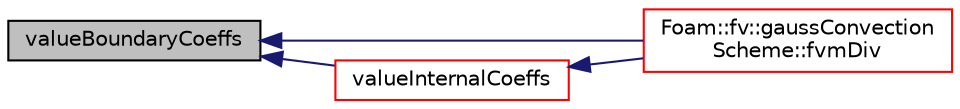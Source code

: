 digraph "valueBoundaryCoeffs"
{
  bgcolor="transparent";
  edge [fontname="Helvetica",fontsize="10",labelfontname="Helvetica",labelfontsize="10"];
  node [fontname="Helvetica",fontsize="10",shape=record];
  rankdir="LR";
  Node2566 [label="valueBoundaryCoeffs",height=0.2,width=0.4,color="black", fillcolor="grey75", style="filled", fontcolor="black"];
  Node2566 -> Node2567 [dir="back",color="midnightblue",fontsize="10",style="solid",fontname="Helvetica"];
  Node2567 [label="Foam::fv::gaussConvection\lScheme::fvmDiv",height=0.2,width=0.4,color="red",URL="$a23261.html#ad6edbed7fbf0c42fcc63dee2f3ee3bf3"];
  Node2566 -> Node2576 [dir="back",color="midnightblue",fontsize="10",style="solid",fontname="Helvetica"];
  Node2576 [label="valueInternalCoeffs",height=0.2,width=0.4,color="red",URL="$a23169.html#adc2222fbae74e4cbdda8c6a55e6881f1",tooltip="Return the matrix diagonal coefficients corresponding to the. "];
  Node2576 -> Node2567 [dir="back",color="midnightblue",fontsize="10",style="solid",fontname="Helvetica"];
}
